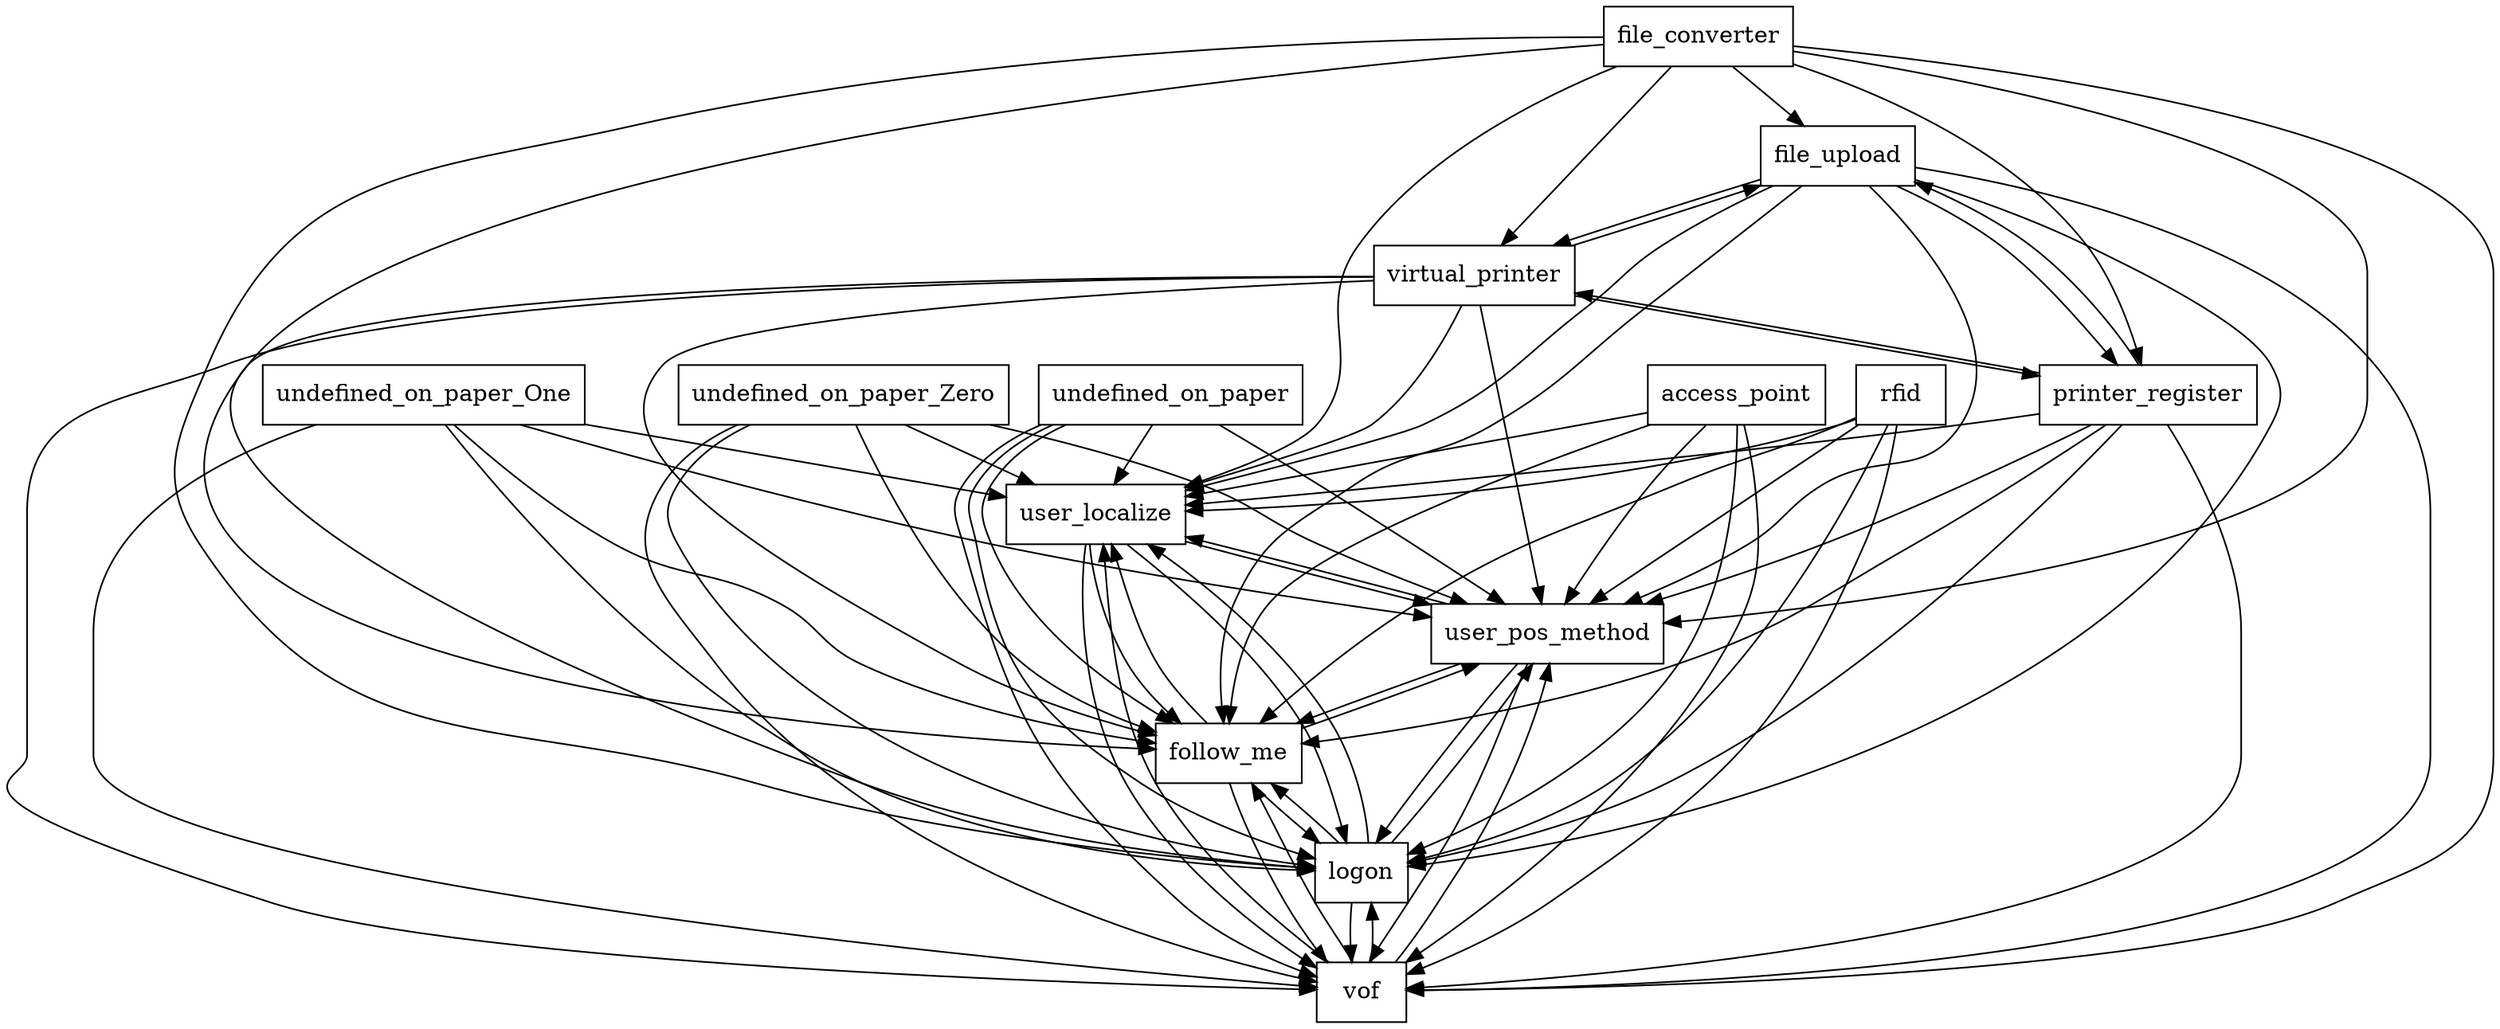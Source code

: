 digraph{
graph [rankdir=TB];
node [shape=box];
edge [arrowhead=normal];
0[label="user_localize",]
1[label="file_upload",]
2[label="user_pos_method",]
3[label="virtual_printer",]
4[label="undefined_on_paper",]
5[label="vof",]
6[label="access_point",]
7[label="undefined_on_paper_Zero",]
8[label="undefined_on_paper_One",]
9[label="rfid",]
10[label="file_converter",]
11[label="printer_register",]
12[label="logon",]
13[label="follow_me",]
0->2[label="",]
0->5[label="",]
0->12[label="",]
0->13[label="",]
1->0[label="",]
1->2[label="",]
1->3[label="",]
1->5[label="",]
1->11[label="",]
1->12[label="",]
1->13[label="",]
2->0[label="",]
2->5[label="",]
2->12[label="",]
2->13[label="",]
3->0[label="",]
3->1[label="",]
3->2[label="",]
3->5[label="",]
3->11[label="",]
3->12[label="",]
3->13[label="",]
4->0[label="",]
4->2[label="",]
4->5[label="",]
4->12[label="",]
4->13[label="",]
5->0[label="",]
5->2[label="",]
5->12[label="",]
5->13[label="",]
6->0[label="",]
6->2[label="",]
6->5[label="",]
6->12[label="",]
6->13[label="",]
7->0[label="",]
7->2[label="",]
7->5[label="",]
7->12[label="",]
7->13[label="",]
8->0[label="",]
8->2[label="",]
8->5[label="",]
8->12[label="",]
8->13[label="",]
9->0[label="",]
9->2[label="",]
9->5[label="",]
9->12[label="",]
9->13[label="",]
10->0[label="",]
10->1[label="",]
10->2[label="",]
10->3[label="",]
10->5[label="",]
10->11[label="",]
10->12[label="",]
10->13[label="",]
11->0[label="",]
11->1[label="",]
11->2[label="",]
11->3[label="",]
11->5[label="",]
11->12[label="",]
11->13[label="",]
12->0[label="",]
12->2[label="",]
12->5[label="",]
12->13[label="",]
13->0[label="",]
13->2[label="",]
13->5[label="",]
13->12[label="",]
}
